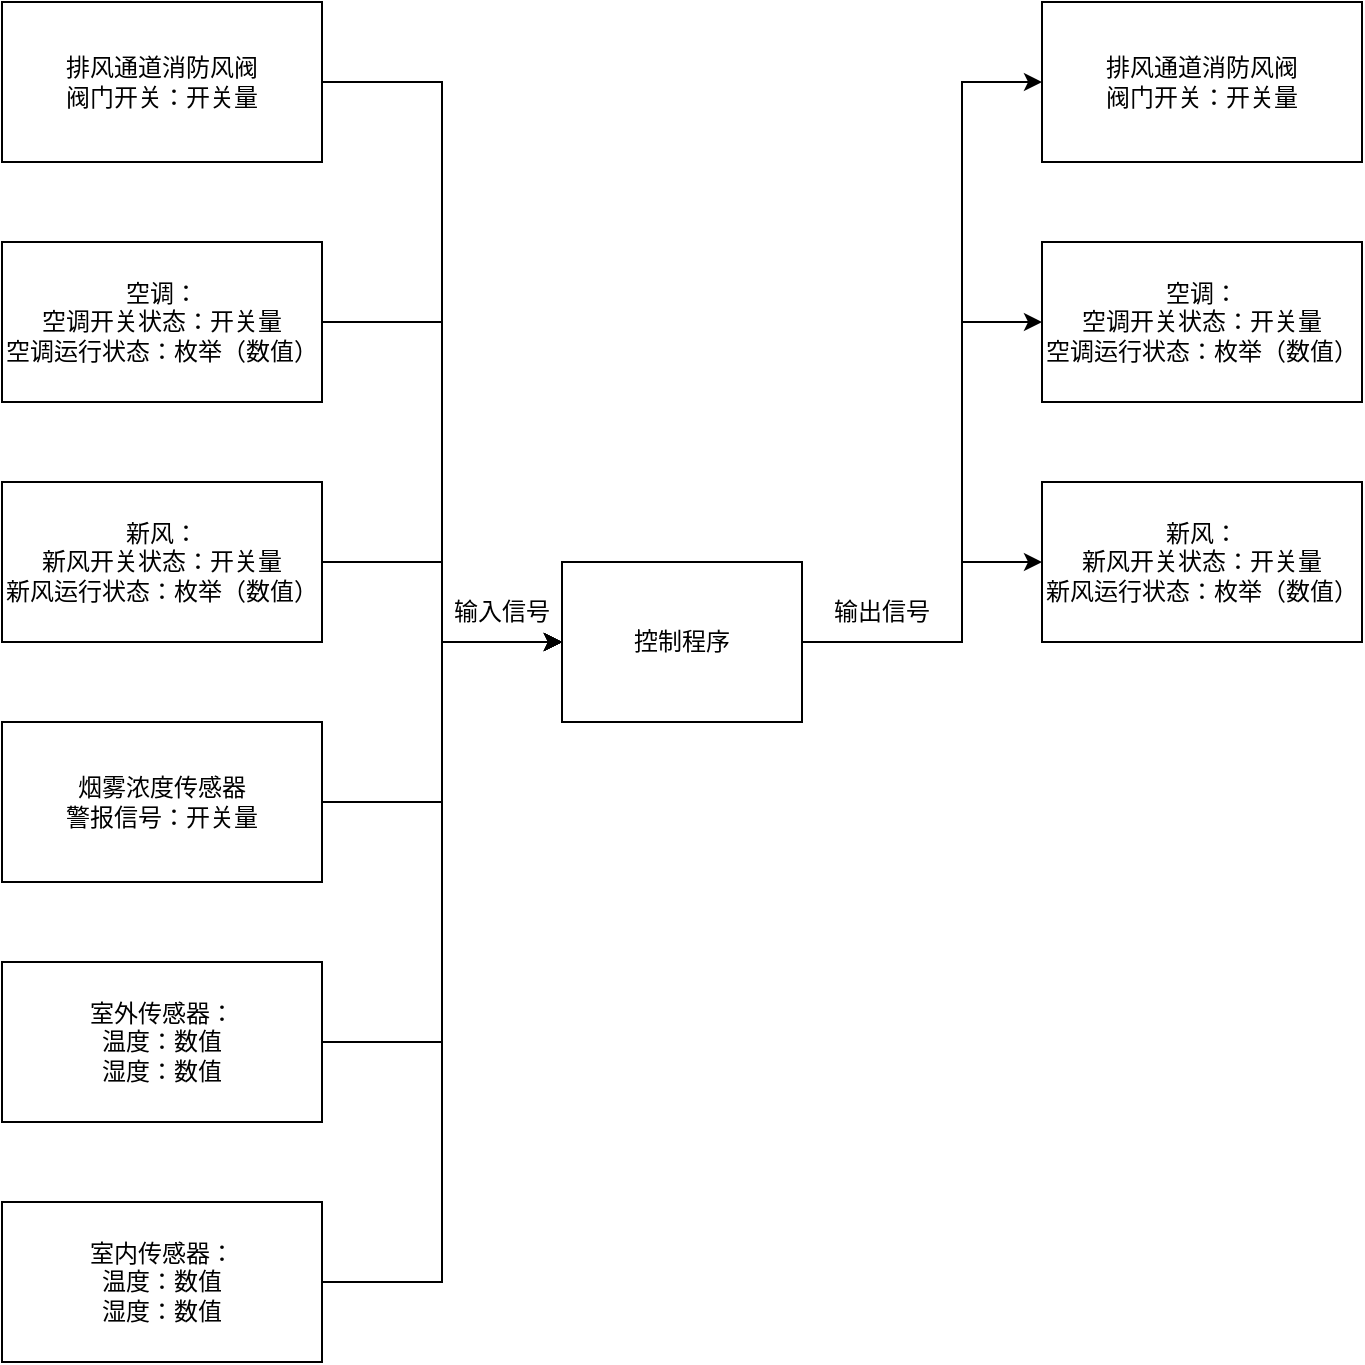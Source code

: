 <mxfile version="17.4.0" type="github">
  <diagram id="HInJEvRqGOxn4rhsqnMk" name="Page-1">
    <mxGraphModel dx="1329" dy="1934" grid="1" gridSize="10" guides="1" tooltips="1" connect="1" arrows="1" fold="1" page="1" pageScale="1" pageWidth="850" pageHeight="1100" math="0" shadow="0">
      <root>
        <mxCell id="0" />
        <mxCell id="1" parent="0" />
        <mxCell id="upmaXBhPf4axASo1UPmq-2" value="输入信号" style="text;html=1;strokeColor=none;fillColor=none;align=center;verticalAlign=middle;whiteSpace=wrap;rounded=0;" vertex="1" parent="1">
          <mxGeometry x="340" y="170" width="60" height="30" as="geometry" />
        </mxCell>
        <mxCell id="upmaXBhPf4axASo1UPmq-44" style="edgeStyle=orthogonalEdgeStyle;rounded=0;orthogonalLoop=1;jettySize=auto;html=1;" edge="1" parent="1" source="upmaXBhPf4axASo1UPmq-3">
          <mxGeometry relative="1" as="geometry">
            <mxPoint x="400" y="200" as="targetPoint" />
            <Array as="points">
              <mxPoint x="340" y="400" />
              <mxPoint x="340" y="200" />
            </Array>
          </mxGeometry>
        </mxCell>
        <mxCell id="upmaXBhPf4axASo1UPmq-3" value="室外传感器：&lt;br&gt;温度：数值&lt;br&gt;湿度：数值" style="rounded=0;whiteSpace=wrap;html=1;" vertex="1" parent="1">
          <mxGeometry x="120" y="360" width="160" height="80" as="geometry" />
        </mxCell>
        <mxCell id="upmaXBhPf4axASo1UPmq-46" style="edgeStyle=orthogonalEdgeStyle;rounded=0;orthogonalLoop=1;jettySize=auto;html=1;entryX=0;entryY=0.5;entryDx=0;entryDy=0;" edge="1" parent="1" source="upmaXBhPf4axASo1UPmq-7" target="upmaXBhPf4axASo1UPmq-38">
          <mxGeometry relative="1" as="geometry" />
        </mxCell>
        <mxCell id="upmaXBhPf4axASo1UPmq-7" value="空调：&lt;br&gt;空调开关状态：开关量&lt;br&gt;空调运行状态：枚举（数值）" style="rounded=0;whiteSpace=wrap;html=1;" vertex="1" parent="1">
          <mxGeometry x="120" width="160" height="80" as="geometry" />
        </mxCell>
        <mxCell id="upmaXBhPf4axASo1UPmq-47" style="edgeStyle=orthogonalEdgeStyle;rounded=0;orthogonalLoop=1;jettySize=auto;html=1;entryX=0;entryY=0.5;entryDx=0;entryDy=0;" edge="1" parent="1" source="upmaXBhPf4axASo1UPmq-11" target="upmaXBhPf4axASo1UPmq-38">
          <mxGeometry relative="1" as="geometry" />
        </mxCell>
        <mxCell id="upmaXBhPf4axASo1UPmq-11" value="新风：&lt;br&gt;新风开关状态：开关量&lt;br&gt;新风运行状态：枚举（数值）" style="rounded=0;whiteSpace=wrap;html=1;" vertex="1" parent="1">
          <mxGeometry x="120" y="120" width="160" height="80" as="geometry" />
        </mxCell>
        <mxCell id="upmaXBhPf4axASo1UPmq-48" style="edgeStyle=orthogonalEdgeStyle;rounded=0;orthogonalLoop=1;jettySize=auto;html=1;entryX=0;entryY=0.5;entryDx=0;entryDy=0;" edge="1" parent="1" source="upmaXBhPf4axASo1UPmq-12" target="upmaXBhPf4axASo1UPmq-38">
          <mxGeometry relative="1" as="geometry" />
        </mxCell>
        <mxCell id="upmaXBhPf4axASo1UPmq-12" value="室内传感器：&lt;br&gt;温度：数值&lt;br&gt;湿度：数值" style="rounded=0;whiteSpace=wrap;html=1;" vertex="1" parent="1">
          <mxGeometry x="120" y="480" width="160" height="80" as="geometry" />
        </mxCell>
        <mxCell id="upmaXBhPf4axASo1UPmq-13" value="输出信号" style="text;html=1;strokeColor=none;fillColor=none;align=center;verticalAlign=middle;whiteSpace=wrap;rounded=0;" vertex="1" parent="1">
          <mxGeometry x="530" y="170" width="60" height="30" as="geometry" />
        </mxCell>
        <mxCell id="upmaXBhPf4axASo1UPmq-21" value="空调：&lt;br&gt;空调开关状态：开关量&lt;br&gt;空调运行状态：枚举（数值）" style="rounded=0;whiteSpace=wrap;html=1;" vertex="1" parent="1">
          <mxGeometry x="640" width="160" height="80" as="geometry" />
        </mxCell>
        <mxCell id="upmaXBhPf4axASo1UPmq-22" value="新风：&lt;br&gt;新风开关状态：开关量&lt;br&gt;新风运行状态：枚举（数值）" style="rounded=0;whiteSpace=wrap;html=1;" vertex="1" parent="1">
          <mxGeometry x="640" y="120" width="160" height="80" as="geometry" />
        </mxCell>
        <mxCell id="upmaXBhPf4axASo1UPmq-43" style="edgeStyle=orthogonalEdgeStyle;rounded=0;orthogonalLoop=1;jettySize=auto;html=1;exitX=1;exitY=0.5;exitDx=0;exitDy=0;entryX=0;entryY=0.5;entryDx=0;entryDy=0;" edge="1" parent="1" source="upmaXBhPf4axASo1UPmq-23" target="upmaXBhPf4axASo1UPmq-38">
          <mxGeometry relative="1" as="geometry" />
        </mxCell>
        <mxCell id="upmaXBhPf4axASo1UPmq-23" value="烟雾浓度传感器&lt;br&gt;警报信号：开关量" style="rounded=0;whiteSpace=wrap;html=1;" vertex="1" parent="1">
          <mxGeometry x="120" y="240" width="160" height="80" as="geometry" />
        </mxCell>
        <mxCell id="upmaXBhPf4axASo1UPmq-42" style="edgeStyle=orthogonalEdgeStyle;rounded=0;orthogonalLoop=1;jettySize=auto;html=1;entryX=0;entryY=0.5;entryDx=0;entryDy=0;" edge="1" parent="1" source="upmaXBhPf4axASo1UPmq-26" target="upmaXBhPf4axASo1UPmq-38">
          <mxGeometry relative="1" as="geometry">
            <mxPoint x="340" y="90" as="targetPoint" />
          </mxGeometry>
        </mxCell>
        <mxCell id="upmaXBhPf4axASo1UPmq-26" value="排风通道消防风阀&lt;br&gt;阀门开关：开关量" style="rounded=0;whiteSpace=wrap;html=1;" vertex="1" parent="1">
          <mxGeometry x="120" y="-120" width="160" height="80" as="geometry" />
        </mxCell>
        <mxCell id="upmaXBhPf4axASo1UPmq-30" value="排风通道消防风阀&lt;br&gt;阀门开关：开关量" style="rounded=0;whiteSpace=wrap;html=1;" vertex="1" parent="1">
          <mxGeometry x="640" y="-120" width="160" height="80" as="geometry" />
        </mxCell>
        <mxCell id="upmaXBhPf4axASo1UPmq-39" style="edgeStyle=orthogonalEdgeStyle;rounded=0;orthogonalLoop=1;jettySize=auto;html=1;entryX=0;entryY=0.5;entryDx=0;entryDy=0;" edge="1" parent="1" source="upmaXBhPf4axASo1UPmq-38" target="upmaXBhPf4axASo1UPmq-30">
          <mxGeometry relative="1" as="geometry">
            <Array as="points">
              <mxPoint x="600" y="200" />
              <mxPoint x="600" y="-80" />
            </Array>
          </mxGeometry>
        </mxCell>
        <mxCell id="upmaXBhPf4axASo1UPmq-40" style="edgeStyle=orthogonalEdgeStyle;rounded=0;orthogonalLoop=1;jettySize=auto;html=1;entryX=0;entryY=0.5;entryDx=0;entryDy=0;" edge="1" parent="1" source="upmaXBhPf4axASo1UPmq-38" target="upmaXBhPf4axASo1UPmq-21">
          <mxGeometry relative="1" as="geometry">
            <Array as="points">
              <mxPoint x="600" y="200" />
              <mxPoint x="600" y="40" />
            </Array>
          </mxGeometry>
        </mxCell>
        <mxCell id="upmaXBhPf4axASo1UPmq-41" style="edgeStyle=orthogonalEdgeStyle;rounded=0;orthogonalLoop=1;jettySize=auto;html=1;entryX=0;entryY=0.5;entryDx=0;entryDy=0;" edge="1" parent="1" source="upmaXBhPf4axASo1UPmq-38" target="upmaXBhPf4axASo1UPmq-22">
          <mxGeometry relative="1" as="geometry">
            <Array as="points">
              <mxPoint x="600" y="200" />
              <mxPoint x="600" y="160" />
            </Array>
          </mxGeometry>
        </mxCell>
        <mxCell id="upmaXBhPf4axASo1UPmq-38" value="控制程序" style="rounded=0;whiteSpace=wrap;html=1;" vertex="1" parent="1">
          <mxGeometry x="400" y="160" width="120" height="80" as="geometry" />
        </mxCell>
      </root>
    </mxGraphModel>
  </diagram>
</mxfile>
